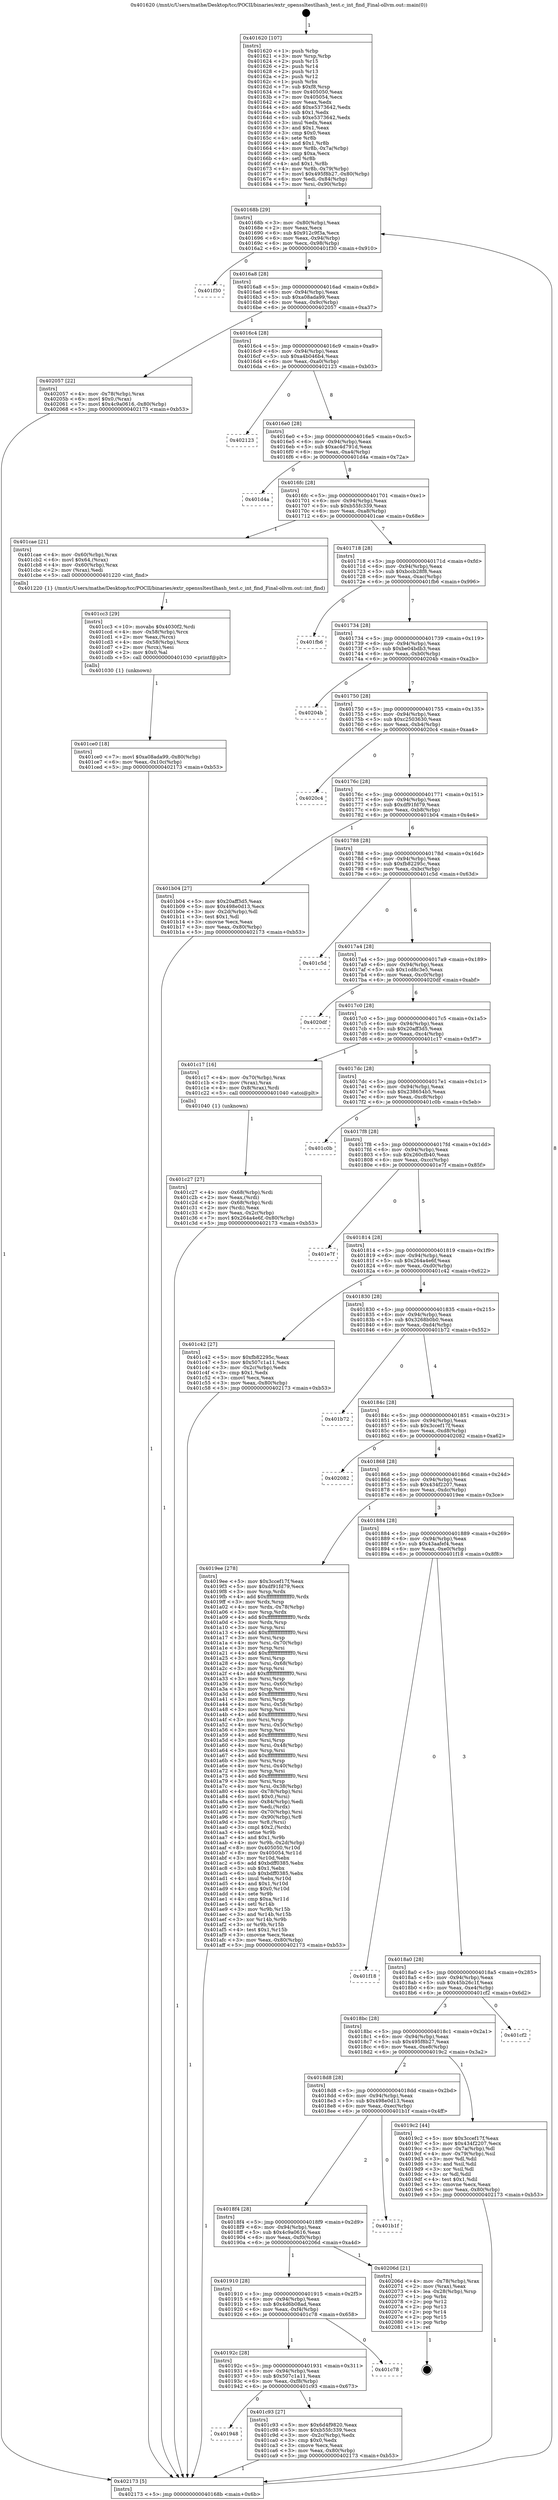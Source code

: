 digraph "0x401620" {
  label = "0x401620 (/mnt/c/Users/mathe/Desktop/tcc/POCII/binaries/extr_openssltestlhash_test.c_int_find_Final-ollvm.out::main(0))"
  labelloc = "t"
  node[shape=record]

  Entry [label="",width=0.3,height=0.3,shape=circle,fillcolor=black,style=filled]
  "0x40168b" [label="{
     0x40168b [29]\l
     | [instrs]\l
     &nbsp;&nbsp;0x40168b \<+3\>: mov -0x80(%rbp),%eax\l
     &nbsp;&nbsp;0x40168e \<+2\>: mov %eax,%ecx\l
     &nbsp;&nbsp;0x401690 \<+6\>: sub $0x912c9f3a,%ecx\l
     &nbsp;&nbsp;0x401696 \<+6\>: mov %eax,-0x94(%rbp)\l
     &nbsp;&nbsp;0x40169c \<+6\>: mov %ecx,-0x98(%rbp)\l
     &nbsp;&nbsp;0x4016a2 \<+6\>: je 0000000000401f30 \<main+0x910\>\l
  }"]
  "0x401f30" [label="{
     0x401f30\l
  }", style=dashed]
  "0x4016a8" [label="{
     0x4016a8 [28]\l
     | [instrs]\l
     &nbsp;&nbsp;0x4016a8 \<+5\>: jmp 00000000004016ad \<main+0x8d\>\l
     &nbsp;&nbsp;0x4016ad \<+6\>: mov -0x94(%rbp),%eax\l
     &nbsp;&nbsp;0x4016b3 \<+5\>: sub $0xa08ada99,%eax\l
     &nbsp;&nbsp;0x4016b8 \<+6\>: mov %eax,-0x9c(%rbp)\l
     &nbsp;&nbsp;0x4016be \<+6\>: je 0000000000402057 \<main+0xa37\>\l
  }"]
  Exit [label="",width=0.3,height=0.3,shape=circle,fillcolor=black,style=filled,peripheries=2]
  "0x402057" [label="{
     0x402057 [22]\l
     | [instrs]\l
     &nbsp;&nbsp;0x402057 \<+4\>: mov -0x78(%rbp),%rax\l
     &nbsp;&nbsp;0x40205b \<+6\>: movl $0x0,(%rax)\l
     &nbsp;&nbsp;0x402061 \<+7\>: movl $0x4c9a0616,-0x80(%rbp)\l
     &nbsp;&nbsp;0x402068 \<+5\>: jmp 0000000000402173 \<main+0xb53\>\l
  }"]
  "0x4016c4" [label="{
     0x4016c4 [28]\l
     | [instrs]\l
     &nbsp;&nbsp;0x4016c4 \<+5\>: jmp 00000000004016c9 \<main+0xa9\>\l
     &nbsp;&nbsp;0x4016c9 \<+6\>: mov -0x94(%rbp),%eax\l
     &nbsp;&nbsp;0x4016cf \<+5\>: sub $0xa4b046b4,%eax\l
     &nbsp;&nbsp;0x4016d4 \<+6\>: mov %eax,-0xa0(%rbp)\l
     &nbsp;&nbsp;0x4016da \<+6\>: je 0000000000402123 \<main+0xb03\>\l
  }"]
  "0x401ce0" [label="{
     0x401ce0 [18]\l
     | [instrs]\l
     &nbsp;&nbsp;0x401ce0 \<+7\>: movl $0xa08ada99,-0x80(%rbp)\l
     &nbsp;&nbsp;0x401ce7 \<+6\>: mov %eax,-0x10c(%rbp)\l
     &nbsp;&nbsp;0x401ced \<+5\>: jmp 0000000000402173 \<main+0xb53\>\l
  }"]
  "0x402123" [label="{
     0x402123\l
  }", style=dashed]
  "0x4016e0" [label="{
     0x4016e0 [28]\l
     | [instrs]\l
     &nbsp;&nbsp;0x4016e0 \<+5\>: jmp 00000000004016e5 \<main+0xc5\>\l
     &nbsp;&nbsp;0x4016e5 \<+6\>: mov -0x94(%rbp),%eax\l
     &nbsp;&nbsp;0x4016eb \<+5\>: sub $0xac4d791d,%eax\l
     &nbsp;&nbsp;0x4016f0 \<+6\>: mov %eax,-0xa4(%rbp)\l
     &nbsp;&nbsp;0x4016f6 \<+6\>: je 0000000000401d4a \<main+0x72a\>\l
  }"]
  "0x401cc3" [label="{
     0x401cc3 [29]\l
     | [instrs]\l
     &nbsp;&nbsp;0x401cc3 \<+10\>: movabs $0x4030f2,%rdi\l
     &nbsp;&nbsp;0x401ccd \<+4\>: mov -0x58(%rbp),%rcx\l
     &nbsp;&nbsp;0x401cd1 \<+2\>: mov %eax,(%rcx)\l
     &nbsp;&nbsp;0x401cd3 \<+4\>: mov -0x58(%rbp),%rcx\l
     &nbsp;&nbsp;0x401cd7 \<+2\>: mov (%rcx),%esi\l
     &nbsp;&nbsp;0x401cd9 \<+2\>: mov $0x0,%al\l
     &nbsp;&nbsp;0x401cdb \<+5\>: call 0000000000401030 \<printf@plt\>\l
     | [calls]\l
     &nbsp;&nbsp;0x401030 \{1\} (unknown)\l
  }"]
  "0x401d4a" [label="{
     0x401d4a\l
  }", style=dashed]
  "0x4016fc" [label="{
     0x4016fc [28]\l
     | [instrs]\l
     &nbsp;&nbsp;0x4016fc \<+5\>: jmp 0000000000401701 \<main+0xe1\>\l
     &nbsp;&nbsp;0x401701 \<+6\>: mov -0x94(%rbp),%eax\l
     &nbsp;&nbsp;0x401707 \<+5\>: sub $0xb55fc339,%eax\l
     &nbsp;&nbsp;0x40170c \<+6\>: mov %eax,-0xa8(%rbp)\l
     &nbsp;&nbsp;0x401712 \<+6\>: je 0000000000401cae \<main+0x68e\>\l
  }"]
  "0x401948" [label="{
     0x401948\l
  }", style=dashed]
  "0x401cae" [label="{
     0x401cae [21]\l
     | [instrs]\l
     &nbsp;&nbsp;0x401cae \<+4\>: mov -0x60(%rbp),%rax\l
     &nbsp;&nbsp;0x401cb2 \<+6\>: movl $0x64,(%rax)\l
     &nbsp;&nbsp;0x401cb8 \<+4\>: mov -0x60(%rbp),%rax\l
     &nbsp;&nbsp;0x401cbc \<+2\>: mov (%rax),%edi\l
     &nbsp;&nbsp;0x401cbe \<+5\>: call 0000000000401220 \<int_find\>\l
     | [calls]\l
     &nbsp;&nbsp;0x401220 \{1\} (/mnt/c/Users/mathe/Desktop/tcc/POCII/binaries/extr_openssltestlhash_test.c_int_find_Final-ollvm.out::int_find)\l
  }"]
  "0x401718" [label="{
     0x401718 [28]\l
     | [instrs]\l
     &nbsp;&nbsp;0x401718 \<+5\>: jmp 000000000040171d \<main+0xfd\>\l
     &nbsp;&nbsp;0x40171d \<+6\>: mov -0x94(%rbp),%eax\l
     &nbsp;&nbsp;0x401723 \<+5\>: sub $0xbccb28f8,%eax\l
     &nbsp;&nbsp;0x401728 \<+6\>: mov %eax,-0xac(%rbp)\l
     &nbsp;&nbsp;0x40172e \<+6\>: je 0000000000401fb6 \<main+0x996\>\l
  }"]
  "0x401c93" [label="{
     0x401c93 [27]\l
     | [instrs]\l
     &nbsp;&nbsp;0x401c93 \<+5\>: mov $0x6d4f9820,%eax\l
     &nbsp;&nbsp;0x401c98 \<+5\>: mov $0xb55fc339,%ecx\l
     &nbsp;&nbsp;0x401c9d \<+3\>: mov -0x2c(%rbp),%edx\l
     &nbsp;&nbsp;0x401ca0 \<+3\>: cmp $0x0,%edx\l
     &nbsp;&nbsp;0x401ca3 \<+3\>: cmove %ecx,%eax\l
     &nbsp;&nbsp;0x401ca6 \<+3\>: mov %eax,-0x80(%rbp)\l
     &nbsp;&nbsp;0x401ca9 \<+5\>: jmp 0000000000402173 \<main+0xb53\>\l
  }"]
  "0x401fb6" [label="{
     0x401fb6\l
  }", style=dashed]
  "0x401734" [label="{
     0x401734 [28]\l
     | [instrs]\l
     &nbsp;&nbsp;0x401734 \<+5\>: jmp 0000000000401739 \<main+0x119\>\l
     &nbsp;&nbsp;0x401739 \<+6\>: mov -0x94(%rbp),%eax\l
     &nbsp;&nbsp;0x40173f \<+5\>: sub $0xbe04bdb3,%eax\l
     &nbsp;&nbsp;0x401744 \<+6\>: mov %eax,-0xb0(%rbp)\l
     &nbsp;&nbsp;0x40174a \<+6\>: je 000000000040204b \<main+0xa2b\>\l
  }"]
  "0x40192c" [label="{
     0x40192c [28]\l
     | [instrs]\l
     &nbsp;&nbsp;0x40192c \<+5\>: jmp 0000000000401931 \<main+0x311\>\l
     &nbsp;&nbsp;0x401931 \<+6\>: mov -0x94(%rbp),%eax\l
     &nbsp;&nbsp;0x401937 \<+5\>: sub $0x507c1a11,%eax\l
     &nbsp;&nbsp;0x40193c \<+6\>: mov %eax,-0xf8(%rbp)\l
     &nbsp;&nbsp;0x401942 \<+6\>: je 0000000000401c93 \<main+0x673\>\l
  }"]
  "0x40204b" [label="{
     0x40204b\l
  }", style=dashed]
  "0x401750" [label="{
     0x401750 [28]\l
     | [instrs]\l
     &nbsp;&nbsp;0x401750 \<+5\>: jmp 0000000000401755 \<main+0x135\>\l
     &nbsp;&nbsp;0x401755 \<+6\>: mov -0x94(%rbp),%eax\l
     &nbsp;&nbsp;0x40175b \<+5\>: sub $0xc2503630,%eax\l
     &nbsp;&nbsp;0x401760 \<+6\>: mov %eax,-0xb4(%rbp)\l
     &nbsp;&nbsp;0x401766 \<+6\>: je 00000000004020c4 \<main+0xaa4\>\l
  }"]
  "0x401c78" [label="{
     0x401c78\l
  }", style=dashed]
  "0x4020c4" [label="{
     0x4020c4\l
  }", style=dashed]
  "0x40176c" [label="{
     0x40176c [28]\l
     | [instrs]\l
     &nbsp;&nbsp;0x40176c \<+5\>: jmp 0000000000401771 \<main+0x151\>\l
     &nbsp;&nbsp;0x401771 \<+6\>: mov -0x94(%rbp),%eax\l
     &nbsp;&nbsp;0x401777 \<+5\>: sub $0xdf91fd79,%eax\l
     &nbsp;&nbsp;0x40177c \<+6\>: mov %eax,-0xb8(%rbp)\l
     &nbsp;&nbsp;0x401782 \<+6\>: je 0000000000401b04 \<main+0x4e4\>\l
  }"]
  "0x401910" [label="{
     0x401910 [28]\l
     | [instrs]\l
     &nbsp;&nbsp;0x401910 \<+5\>: jmp 0000000000401915 \<main+0x2f5\>\l
     &nbsp;&nbsp;0x401915 \<+6\>: mov -0x94(%rbp),%eax\l
     &nbsp;&nbsp;0x40191b \<+5\>: sub $0x4d6b08ad,%eax\l
     &nbsp;&nbsp;0x401920 \<+6\>: mov %eax,-0xf4(%rbp)\l
     &nbsp;&nbsp;0x401926 \<+6\>: je 0000000000401c78 \<main+0x658\>\l
  }"]
  "0x401b04" [label="{
     0x401b04 [27]\l
     | [instrs]\l
     &nbsp;&nbsp;0x401b04 \<+5\>: mov $0x20aff3d5,%eax\l
     &nbsp;&nbsp;0x401b09 \<+5\>: mov $0x498e0d13,%ecx\l
     &nbsp;&nbsp;0x401b0e \<+3\>: mov -0x2d(%rbp),%dl\l
     &nbsp;&nbsp;0x401b11 \<+3\>: test $0x1,%dl\l
     &nbsp;&nbsp;0x401b14 \<+3\>: cmovne %ecx,%eax\l
     &nbsp;&nbsp;0x401b17 \<+3\>: mov %eax,-0x80(%rbp)\l
     &nbsp;&nbsp;0x401b1a \<+5\>: jmp 0000000000402173 \<main+0xb53\>\l
  }"]
  "0x401788" [label="{
     0x401788 [28]\l
     | [instrs]\l
     &nbsp;&nbsp;0x401788 \<+5\>: jmp 000000000040178d \<main+0x16d\>\l
     &nbsp;&nbsp;0x40178d \<+6\>: mov -0x94(%rbp),%eax\l
     &nbsp;&nbsp;0x401793 \<+5\>: sub $0xfb82295c,%eax\l
     &nbsp;&nbsp;0x401798 \<+6\>: mov %eax,-0xbc(%rbp)\l
     &nbsp;&nbsp;0x40179e \<+6\>: je 0000000000401c5d \<main+0x63d\>\l
  }"]
  "0x40206d" [label="{
     0x40206d [21]\l
     | [instrs]\l
     &nbsp;&nbsp;0x40206d \<+4\>: mov -0x78(%rbp),%rax\l
     &nbsp;&nbsp;0x402071 \<+2\>: mov (%rax),%eax\l
     &nbsp;&nbsp;0x402073 \<+4\>: lea -0x28(%rbp),%rsp\l
     &nbsp;&nbsp;0x402077 \<+1\>: pop %rbx\l
     &nbsp;&nbsp;0x402078 \<+2\>: pop %r12\l
     &nbsp;&nbsp;0x40207a \<+2\>: pop %r13\l
     &nbsp;&nbsp;0x40207c \<+2\>: pop %r14\l
     &nbsp;&nbsp;0x40207e \<+2\>: pop %r15\l
     &nbsp;&nbsp;0x402080 \<+1\>: pop %rbp\l
     &nbsp;&nbsp;0x402081 \<+1\>: ret\l
  }"]
  "0x401c5d" [label="{
     0x401c5d\l
  }", style=dashed]
  "0x4017a4" [label="{
     0x4017a4 [28]\l
     | [instrs]\l
     &nbsp;&nbsp;0x4017a4 \<+5\>: jmp 00000000004017a9 \<main+0x189\>\l
     &nbsp;&nbsp;0x4017a9 \<+6\>: mov -0x94(%rbp),%eax\l
     &nbsp;&nbsp;0x4017af \<+5\>: sub $0x1cd8c3e5,%eax\l
     &nbsp;&nbsp;0x4017b4 \<+6\>: mov %eax,-0xc0(%rbp)\l
     &nbsp;&nbsp;0x4017ba \<+6\>: je 00000000004020df \<main+0xabf\>\l
  }"]
  "0x4018f4" [label="{
     0x4018f4 [28]\l
     | [instrs]\l
     &nbsp;&nbsp;0x4018f4 \<+5\>: jmp 00000000004018f9 \<main+0x2d9\>\l
     &nbsp;&nbsp;0x4018f9 \<+6\>: mov -0x94(%rbp),%eax\l
     &nbsp;&nbsp;0x4018ff \<+5\>: sub $0x4c9a0616,%eax\l
     &nbsp;&nbsp;0x401904 \<+6\>: mov %eax,-0xf0(%rbp)\l
     &nbsp;&nbsp;0x40190a \<+6\>: je 000000000040206d \<main+0xa4d\>\l
  }"]
  "0x4020df" [label="{
     0x4020df\l
  }", style=dashed]
  "0x4017c0" [label="{
     0x4017c0 [28]\l
     | [instrs]\l
     &nbsp;&nbsp;0x4017c0 \<+5\>: jmp 00000000004017c5 \<main+0x1a5\>\l
     &nbsp;&nbsp;0x4017c5 \<+6\>: mov -0x94(%rbp),%eax\l
     &nbsp;&nbsp;0x4017cb \<+5\>: sub $0x20aff3d5,%eax\l
     &nbsp;&nbsp;0x4017d0 \<+6\>: mov %eax,-0xc4(%rbp)\l
     &nbsp;&nbsp;0x4017d6 \<+6\>: je 0000000000401c17 \<main+0x5f7\>\l
  }"]
  "0x401b1f" [label="{
     0x401b1f\l
  }", style=dashed]
  "0x401c17" [label="{
     0x401c17 [16]\l
     | [instrs]\l
     &nbsp;&nbsp;0x401c17 \<+4\>: mov -0x70(%rbp),%rax\l
     &nbsp;&nbsp;0x401c1b \<+3\>: mov (%rax),%rax\l
     &nbsp;&nbsp;0x401c1e \<+4\>: mov 0x8(%rax),%rdi\l
     &nbsp;&nbsp;0x401c22 \<+5\>: call 0000000000401040 \<atoi@plt\>\l
     | [calls]\l
     &nbsp;&nbsp;0x401040 \{1\} (unknown)\l
  }"]
  "0x4017dc" [label="{
     0x4017dc [28]\l
     | [instrs]\l
     &nbsp;&nbsp;0x4017dc \<+5\>: jmp 00000000004017e1 \<main+0x1c1\>\l
     &nbsp;&nbsp;0x4017e1 \<+6\>: mov -0x94(%rbp),%eax\l
     &nbsp;&nbsp;0x4017e7 \<+5\>: sub $0x238654b5,%eax\l
     &nbsp;&nbsp;0x4017ec \<+6\>: mov %eax,-0xc8(%rbp)\l
     &nbsp;&nbsp;0x4017f2 \<+6\>: je 0000000000401c0b \<main+0x5eb\>\l
  }"]
  "0x401c27" [label="{
     0x401c27 [27]\l
     | [instrs]\l
     &nbsp;&nbsp;0x401c27 \<+4\>: mov -0x68(%rbp),%rdi\l
     &nbsp;&nbsp;0x401c2b \<+2\>: mov %eax,(%rdi)\l
     &nbsp;&nbsp;0x401c2d \<+4\>: mov -0x68(%rbp),%rdi\l
     &nbsp;&nbsp;0x401c31 \<+2\>: mov (%rdi),%eax\l
     &nbsp;&nbsp;0x401c33 \<+3\>: mov %eax,-0x2c(%rbp)\l
     &nbsp;&nbsp;0x401c36 \<+7\>: movl $0x264a4e6f,-0x80(%rbp)\l
     &nbsp;&nbsp;0x401c3d \<+5\>: jmp 0000000000402173 \<main+0xb53\>\l
  }"]
  "0x401c0b" [label="{
     0x401c0b\l
  }", style=dashed]
  "0x4017f8" [label="{
     0x4017f8 [28]\l
     | [instrs]\l
     &nbsp;&nbsp;0x4017f8 \<+5\>: jmp 00000000004017fd \<main+0x1dd\>\l
     &nbsp;&nbsp;0x4017fd \<+6\>: mov -0x94(%rbp),%eax\l
     &nbsp;&nbsp;0x401803 \<+5\>: sub $0x260cfb40,%eax\l
     &nbsp;&nbsp;0x401808 \<+6\>: mov %eax,-0xcc(%rbp)\l
     &nbsp;&nbsp;0x40180e \<+6\>: je 0000000000401e7f \<main+0x85f\>\l
  }"]
  "0x401620" [label="{
     0x401620 [107]\l
     | [instrs]\l
     &nbsp;&nbsp;0x401620 \<+1\>: push %rbp\l
     &nbsp;&nbsp;0x401621 \<+3\>: mov %rsp,%rbp\l
     &nbsp;&nbsp;0x401624 \<+2\>: push %r15\l
     &nbsp;&nbsp;0x401626 \<+2\>: push %r14\l
     &nbsp;&nbsp;0x401628 \<+2\>: push %r13\l
     &nbsp;&nbsp;0x40162a \<+2\>: push %r12\l
     &nbsp;&nbsp;0x40162c \<+1\>: push %rbx\l
     &nbsp;&nbsp;0x40162d \<+7\>: sub $0xf8,%rsp\l
     &nbsp;&nbsp;0x401634 \<+7\>: mov 0x405050,%eax\l
     &nbsp;&nbsp;0x40163b \<+7\>: mov 0x405054,%ecx\l
     &nbsp;&nbsp;0x401642 \<+2\>: mov %eax,%edx\l
     &nbsp;&nbsp;0x401644 \<+6\>: add $0xe5373642,%edx\l
     &nbsp;&nbsp;0x40164a \<+3\>: sub $0x1,%edx\l
     &nbsp;&nbsp;0x40164d \<+6\>: sub $0xe5373642,%edx\l
     &nbsp;&nbsp;0x401653 \<+3\>: imul %edx,%eax\l
     &nbsp;&nbsp;0x401656 \<+3\>: and $0x1,%eax\l
     &nbsp;&nbsp;0x401659 \<+3\>: cmp $0x0,%eax\l
     &nbsp;&nbsp;0x40165c \<+4\>: sete %r8b\l
     &nbsp;&nbsp;0x401660 \<+4\>: and $0x1,%r8b\l
     &nbsp;&nbsp;0x401664 \<+4\>: mov %r8b,-0x7a(%rbp)\l
     &nbsp;&nbsp;0x401668 \<+3\>: cmp $0xa,%ecx\l
     &nbsp;&nbsp;0x40166b \<+4\>: setl %r8b\l
     &nbsp;&nbsp;0x40166f \<+4\>: and $0x1,%r8b\l
     &nbsp;&nbsp;0x401673 \<+4\>: mov %r8b,-0x79(%rbp)\l
     &nbsp;&nbsp;0x401677 \<+7\>: movl $0x495f8b27,-0x80(%rbp)\l
     &nbsp;&nbsp;0x40167e \<+6\>: mov %edi,-0x84(%rbp)\l
     &nbsp;&nbsp;0x401684 \<+7\>: mov %rsi,-0x90(%rbp)\l
  }"]
  "0x401e7f" [label="{
     0x401e7f\l
  }", style=dashed]
  "0x401814" [label="{
     0x401814 [28]\l
     | [instrs]\l
     &nbsp;&nbsp;0x401814 \<+5\>: jmp 0000000000401819 \<main+0x1f9\>\l
     &nbsp;&nbsp;0x401819 \<+6\>: mov -0x94(%rbp),%eax\l
     &nbsp;&nbsp;0x40181f \<+5\>: sub $0x264a4e6f,%eax\l
     &nbsp;&nbsp;0x401824 \<+6\>: mov %eax,-0xd0(%rbp)\l
     &nbsp;&nbsp;0x40182a \<+6\>: je 0000000000401c42 \<main+0x622\>\l
  }"]
  "0x402173" [label="{
     0x402173 [5]\l
     | [instrs]\l
     &nbsp;&nbsp;0x402173 \<+5\>: jmp 000000000040168b \<main+0x6b\>\l
  }"]
  "0x401c42" [label="{
     0x401c42 [27]\l
     | [instrs]\l
     &nbsp;&nbsp;0x401c42 \<+5\>: mov $0xfb82295c,%eax\l
     &nbsp;&nbsp;0x401c47 \<+5\>: mov $0x507c1a11,%ecx\l
     &nbsp;&nbsp;0x401c4c \<+3\>: mov -0x2c(%rbp),%edx\l
     &nbsp;&nbsp;0x401c4f \<+3\>: cmp $0x1,%edx\l
     &nbsp;&nbsp;0x401c52 \<+3\>: cmovl %ecx,%eax\l
     &nbsp;&nbsp;0x401c55 \<+3\>: mov %eax,-0x80(%rbp)\l
     &nbsp;&nbsp;0x401c58 \<+5\>: jmp 0000000000402173 \<main+0xb53\>\l
  }"]
  "0x401830" [label="{
     0x401830 [28]\l
     | [instrs]\l
     &nbsp;&nbsp;0x401830 \<+5\>: jmp 0000000000401835 \<main+0x215\>\l
     &nbsp;&nbsp;0x401835 \<+6\>: mov -0x94(%rbp),%eax\l
     &nbsp;&nbsp;0x40183b \<+5\>: sub $0x3268b0b0,%eax\l
     &nbsp;&nbsp;0x401840 \<+6\>: mov %eax,-0xd4(%rbp)\l
     &nbsp;&nbsp;0x401846 \<+6\>: je 0000000000401b72 \<main+0x552\>\l
  }"]
  "0x4018d8" [label="{
     0x4018d8 [28]\l
     | [instrs]\l
     &nbsp;&nbsp;0x4018d8 \<+5\>: jmp 00000000004018dd \<main+0x2bd\>\l
     &nbsp;&nbsp;0x4018dd \<+6\>: mov -0x94(%rbp),%eax\l
     &nbsp;&nbsp;0x4018e3 \<+5\>: sub $0x498e0d13,%eax\l
     &nbsp;&nbsp;0x4018e8 \<+6\>: mov %eax,-0xec(%rbp)\l
     &nbsp;&nbsp;0x4018ee \<+6\>: je 0000000000401b1f \<main+0x4ff\>\l
  }"]
  "0x401b72" [label="{
     0x401b72\l
  }", style=dashed]
  "0x40184c" [label="{
     0x40184c [28]\l
     | [instrs]\l
     &nbsp;&nbsp;0x40184c \<+5\>: jmp 0000000000401851 \<main+0x231\>\l
     &nbsp;&nbsp;0x401851 \<+6\>: mov -0x94(%rbp),%eax\l
     &nbsp;&nbsp;0x401857 \<+5\>: sub $0x3ccef17f,%eax\l
     &nbsp;&nbsp;0x40185c \<+6\>: mov %eax,-0xd8(%rbp)\l
     &nbsp;&nbsp;0x401862 \<+6\>: je 0000000000402082 \<main+0xa62\>\l
  }"]
  "0x4019c2" [label="{
     0x4019c2 [44]\l
     | [instrs]\l
     &nbsp;&nbsp;0x4019c2 \<+5\>: mov $0x3ccef17f,%eax\l
     &nbsp;&nbsp;0x4019c7 \<+5\>: mov $0x434f2207,%ecx\l
     &nbsp;&nbsp;0x4019cc \<+3\>: mov -0x7a(%rbp),%dl\l
     &nbsp;&nbsp;0x4019cf \<+4\>: mov -0x79(%rbp),%sil\l
     &nbsp;&nbsp;0x4019d3 \<+3\>: mov %dl,%dil\l
     &nbsp;&nbsp;0x4019d6 \<+3\>: and %sil,%dil\l
     &nbsp;&nbsp;0x4019d9 \<+3\>: xor %sil,%dl\l
     &nbsp;&nbsp;0x4019dc \<+3\>: or %dl,%dil\l
     &nbsp;&nbsp;0x4019df \<+4\>: test $0x1,%dil\l
     &nbsp;&nbsp;0x4019e3 \<+3\>: cmovne %ecx,%eax\l
     &nbsp;&nbsp;0x4019e6 \<+3\>: mov %eax,-0x80(%rbp)\l
     &nbsp;&nbsp;0x4019e9 \<+5\>: jmp 0000000000402173 \<main+0xb53\>\l
  }"]
  "0x402082" [label="{
     0x402082\l
  }", style=dashed]
  "0x401868" [label="{
     0x401868 [28]\l
     | [instrs]\l
     &nbsp;&nbsp;0x401868 \<+5\>: jmp 000000000040186d \<main+0x24d\>\l
     &nbsp;&nbsp;0x40186d \<+6\>: mov -0x94(%rbp),%eax\l
     &nbsp;&nbsp;0x401873 \<+5\>: sub $0x434f2207,%eax\l
     &nbsp;&nbsp;0x401878 \<+6\>: mov %eax,-0xdc(%rbp)\l
     &nbsp;&nbsp;0x40187e \<+6\>: je 00000000004019ee \<main+0x3ce\>\l
  }"]
  "0x4018bc" [label="{
     0x4018bc [28]\l
     | [instrs]\l
     &nbsp;&nbsp;0x4018bc \<+5\>: jmp 00000000004018c1 \<main+0x2a1\>\l
     &nbsp;&nbsp;0x4018c1 \<+6\>: mov -0x94(%rbp),%eax\l
     &nbsp;&nbsp;0x4018c7 \<+5\>: sub $0x495f8b27,%eax\l
     &nbsp;&nbsp;0x4018cc \<+6\>: mov %eax,-0xe8(%rbp)\l
     &nbsp;&nbsp;0x4018d2 \<+6\>: je 00000000004019c2 \<main+0x3a2\>\l
  }"]
  "0x4019ee" [label="{
     0x4019ee [278]\l
     | [instrs]\l
     &nbsp;&nbsp;0x4019ee \<+5\>: mov $0x3ccef17f,%eax\l
     &nbsp;&nbsp;0x4019f3 \<+5\>: mov $0xdf91fd79,%ecx\l
     &nbsp;&nbsp;0x4019f8 \<+3\>: mov %rsp,%rdx\l
     &nbsp;&nbsp;0x4019fb \<+4\>: add $0xfffffffffffffff0,%rdx\l
     &nbsp;&nbsp;0x4019ff \<+3\>: mov %rdx,%rsp\l
     &nbsp;&nbsp;0x401a02 \<+4\>: mov %rdx,-0x78(%rbp)\l
     &nbsp;&nbsp;0x401a06 \<+3\>: mov %rsp,%rdx\l
     &nbsp;&nbsp;0x401a09 \<+4\>: add $0xfffffffffffffff0,%rdx\l
     &nbsp;&nbsp;0x401a0d \<+3\>: mov %rdx,%rsp\l
     &nbsp;&nbsp;0x401a10 \<+3\>: mov %rsp,%rsi\l
     &nbsp;&nbsp;0x401a13 \<+4\>: add $0xfffffffffffffff0,%rsi\l
     &nbsp;&nbsp;0x401a17 \<+3\>: mov %rsi,%rsp\l
     &nbsp;&nbsp;0x401a1a \<+4\>: mov %rsi,-0x70(%rbp)\l
     &nbsp;&nbsp;0x401a1e \<+3\>: mov %rsp,%rsi\l
     &nbsp;&nbsp;0x401a21 \<+4\>: add $0xfffffffffffffff0,%rsi\l
     &nbsp;&nbsp;0x401a25 \<+3\>: mov %rsi,%rsp\l
     &nbsp;&nbsp;0x401a28 \<+4\>: mov %rsi,-0x68(%rbp)\l
     &nbsp;&nbsp;0x401a2c \<+3\>: mov %rsp,%rsi\l
     &nbsp;&nbsp;0x401a2f \<+4\>: add $0xfffffffffffffff0,%rsi\l
     &nbsp;&nbsp;0x401a33 \<+3\>: mov %rsi,%rsp\l
     &nbsp;&nbsp;0x401a36 \<+4\>: mov %rsi,-0x60(%rbp)\l
     &nbsp;&nbsp;0x401a3a \<+3\>: mov %rsp,%rsi\l
     &nbsp;&nbsp;0x401a3d \<+4\>: add $0xfffffffffffffff0,%rsi\l
     &nbsp;&nbsp;0x401a41 \<+3\>: mov %rsi,%rsp\l
     &nbsp;&nbsp;0x401a44 \<+4\>: mov %rsi,-0x58(%rbp)\l
     &nbsp;&nbsp;0x401a48 \<+3\>: mov %rsp,%rsi\l
     &nbsp;&nbsp;0x401a4b \<+4\>: add $0xfffffffffffffff0,%rsi\l
     &nbsp;&nbsp;0x401a4f \<+3\>: mov %rsi,%rsp\l
     &nbsp;&nbsp;0x401a52 \<+4\>: mov %rsi,-0x50(%rbp)\l
     &nbsp;&nbsp;0x401a56 \<+3\>: mov %rsp,%rsi\l
     &nbsp;&nbsp;0x401a59 \<+4\>: add $0xfffffffffffffff0,%rsi\l
     &nbsp;&nbsp;0x401a5d \<+3\>: mov %rsi,%rsp\l
     &nbsp;&nbsp;0x401a60 \<+4\>: mov %rsi,-0x48(%rbp)\l
     &nbsp;&nbsp;0x401a64 \<+3\>: mov %rsp,%rsi\l
     &nbsp;&nbsp;0x401a67 \<+4\>: add $0xfffffffffffffff0,%rsi\l
     &nbsp;&nbsp;0x401a6b \<+3\>: mov %rsi,%rsp\l
     &nbsp;&nbsp;0x401a6e \<+4\>: mov %rsi,-0x40(%rbp)\l
     &nbsp;&nbsp;0x401a72 \<+3\>: mov %rsp,%rsi\l
     &nbsp;&nbsp;0x401a75 \<+4\>: add $0xfffffffffffffff0,%rsi\l
     &nbsp;&nbsp;0x401a79 \<+3\>: mov %rsi,%rsp\l
     &nbsp;&nbsp;0x401a7c \<+4\>: mov %rsi,-0x38(%rbp)\l
     &nbsp;&nbsp;0x401a80 \<+4\>: mov -0x78(%rbp),%rsi\l
     &nbsp;&nbsp;0x401a84 \<+6\>: movl $0x0,(%rsi)\l
     &nbsp;&nbsp;0x401a8a \<+6\>: mov -0x84(%rbp),%edi\l
     &nbsp;&nbsp;0x401a90 \<+2\>: mov %edi,(%rdx)\l
     &nbsp;&nbsp;0x401a92 \<+4\>: mov -0x70(%rbp),%rsi\l
     &nbsp;&nbsp;0x401a96 \<+7\>: mov -0x90(%rbp),%r8\l
     &nbsp;&nbsp;0x401a9d \<+3\>: mov %r8,(%rsi)\l
     &nbsp;&nbsp;0x401aa0 \<+3\>: cmpl $0x2,(%rdx)\l
     &nbsp;&nbsp;0x401aa3 \<+4\>: setne %r9b\l
     &nbsp;&nbsp;0x401aa7 \<+4\>: and $0x1,%r9b\l
     &nbsp;&nbsp;0x401aab \<+4\>: mov %r9b,-0x2d(%rbp)\l
     &nbsp;&nbsp;0x401aaf \<+8\>: mov 0x405050,%r10d\l
     &nbsp;&nbsp;0x401ab7 \<+8\>: mov 0x405054,%r11d\l
     &nbsp;&nbsp;0x401abf \<+3\>: mov %r10d,%ebx\l
     &nbsp;&nbsp;0x401ac2 \<+6\>: add $0xbdff0385,%ebx\l
     &nbsp;&nbsp;0x401ac8 \<+3\>: sub $0x1,%ebx\l
     &nbsp;&nbsp;0x401acb \<+6\>: sub $0xbdff0385,%ebx\l
     &nbsp;&nbsp;0x401ad1 \<+4\>: imul %ebx,%r10d\l
     &nbsp;&nbsp;0x401ad5 \<+4\>: and $0x1,%r10d\l
     &nbsp;&nbsp;0x401ad9 \<+4\>: cmp $0x0,%r10d\l
     &nbsp;&nbsp;0x401add \<+4\>: sete %r9b\l
     &nbsp;&nbsp;0x401ae1 \<+4\>: cmp $0xa,%r11d\l
     &nbsp;&nbsp;0x401ae5 \<+4\>: setl %r14b\l
     &nbsp;&nbsp;0x401ae9 \<+3\>: mov %r9b,%r15b\l
     &nbsp;&nbsp;0x401aec \<+3\>: and %r14b,%r15b\l
     &nbsp;&nbsp;0x401aef \<+3\>: xor %r14b,%r9b\l
     &nbsp;&nbsp;0x401af2 \<+3\>: or %r9b,%r15b\l
     &nbsp;&nbsp;0x401af5 \<+4\>: test $0x1,%r15b\l
     &nbsp;&nbsp;0x401af9 \<+3\>: cmovne %ecx,%eax\l
     &nbsp;&nbsp;0x401afc \<+3\>: mov %eax,-0x80(%rbp)\l
     &nbsp;&nbsp;0x401aff \<+5\>: jmp 0000000000402173 \<main+0xb53\>\l
  }"]
  "0x401884" [label="{
     0x401884 [28]\l
     | [instrs]\l
     &nbsp;&nbsp;0x401884 \<+5\>: jmp 0000000000401889 \<main+0x269\>\l
     &nbsp;&nbsp;0x401889 \<+6\>: mov -0x94(%rbp),%eax\l
     &nbsp;&nbsp;0x40188f \<+5\>: sub $0x43aafef4,%eax\l
     &nbsp;&nbsp;0x401894 \<+6\>: mov %eax,-0xe0(%rbp)\l
     &nbsp;&nbsp;0x40189a \<+6\>: je 0000000000401f18 \<main+0x8f8\>\l
  }"]
  "0x401cf2" [label="{
     0x401cf2\l
  }", style=dashed]
  "0x401f18" [label="{
     0x401f18\l
  }", style=dashed]
  "0x4018a0" [label="{
     0x4018a0 [28]\l
     | [instrs]\l
     &nbsp;&nbsp;0x4018a0 \<+5\>: jmp 00000000004018a5 \<main+0x285\>\l
     &nbsp;&nbsp;0x4018a5 \<+6\>: mov -0x94(%rbp),%eax\l
     &nbsp;&nbsp;0x4018ab \<+5\>: sub $0x45b26c1f,%eax\l
     &nbsp;&nbsp;0x4018b0 \<+6\>: mov %eax,-0xe4(%rbp)\l
     &nbsp;&nbsp;0x4018b6 \<+6\>: je 0000000000401cf2 \<main+0x6d2\>\l
  }"]
  Entry -> "0x401620" [label=" 1"]
  "0x40168b" -> "0x401f30" [label=" 0"]
  "0x40168b" -> "0x4016a8" [label=" 9"]
  "0x40206d" -> Exit [label=" 1"]
  "0x4016a8" -> "0x402057" [label=" 1"]
  "0x4016a8" -> "0x4016c4" [label=" 8"]
  "0x402057" -> "0x402173" [label=" 1"]
  "0x4016c4" -> "0x402123" [label=" 0"]
  "0x4016c4" -> "0x4016e0" [label=" 8"]
  "0x401ce0" -> "0x402173" [label=" 1"]
  "0x4016e0" -> "0x401d4a" [label=" 0"]
  "0x4016e0" -> "0x4016fc" [label=" 8"]
  "0x401cc3" -> "0x401ce0" [label=" 1"]
  "0x4016fc" -> "0x401cae" [label=" 1"]
  "0x4016fc" -> "0x401718" [label=" 7"]
  "0x401cae" -> "0x401cc3" [label=" 1"]
  "0x401718" -> "0x401fb6" [label=" 0"]
  "0x401718" -> "0x401734" [label=" 7"]
  "0x401c93" -> "0x402173" [label=" 1"]
  "0x401734" -> "0x40204b" [label=" 0"]
  "0x401734" -> "0x401750" [label=" 7"]
  "0x40192c" -> "0x401c93" [label=" 1"]
  "0x401750" -> "0x4020c4" [label=" 0"]
  "0x401750" -> "0x40176c" [label=" 7"]
  "0x40192c" -> "0x401948" [label=" 0"]
  "0x40176c" -> "0x401b04" [label=" 1"]
  "0x40176c" -> "0x401788" [label=" 6"]
  "0x401910" -> "0x401c78" [label=" 0"]
  "0x401788" -> "0x401c5d" [label=" 0"]
  "0x401788" -> "0x4017a4" [label=" 6"]
  "0x401910" -> "0x40192c" [label=" 1"]
  "0x4017a4" -> "0x4020df" [label=" 0"]
  "0x4017a4" -> "0x4017c0" [label=" 6"]
  "0x4018f4" -> "0x40206d" [label=" 1"]
  "0x4017c0" -> "0x401c17" [label=" 1"]
  "0x4017c0" -> "0x4017dc" [label=" 5"]
  "0x4018f4" -> "0x401910" [label=" 1"]
  "0x4017dc" -> "0x401c0b" [label=" 0"]
  "0x4017dc" -> "0x4017f8" [label=" 5"]
  "0x4018d8" -> "0x401b1f" [label=" 0"]
  "0x4017f8" -> "0x401e7f" [label=" 0"]
  "0x4017f8" -> "0x401814" [label=" 5"]
  "0x401c42" -> "0x402173" [label=" 1"]
  "0x401814" -> "0x401c42" [label=" 1"]
  "0x401814" -> "0x401830" [label=" 4"]
  "0x401c27" -> "0x402173" [label=" 1"]
  "0x401830" -> "0x401b72" [label=" 0"]
  "0x401830" -> "0x40184c" [label=" 4"]
  "0x401c17" -> "0x401c27" [label=" 1"]
  "0x40184c" -> "0x402082" [label=" 0"]
  "0x40184c" -> "0x401868" [label=" 4"]
  "0x401b04" -> "0x402173" [label=" 1"]
  "0x401868" -> "0x4019ee" [label=" 1"]
  "0x401868" -> "0x401884" [label=" 3"]
  "0x4018d8" -> "0x4018f4" [label=" 2"]
  "0x401884" -> "0x401f18" [label=" 0"]
  "0x401884" -> "0x4018a0" [label=" 3"]
  "0x402173" -> "0x40168b" [label=" 8"]
  "0x4018a0" -> "0x401cf2" [label=" 0"]
  "0x4018a0" -> "0x4018bc" [label=" 3"]
  "0x4019ee" -> "0x402173" [label=" 1"]
  "0x4018bc" -> "0x4019c2" [label=" 1"]
  "0x4018bc" -> "0x4018d8" [label=" 2"]
  "0x4019c2" -> "0x402173" [label=" 1"]
  "0x401620" -> "0x40168b" [label=" 1"]
}

